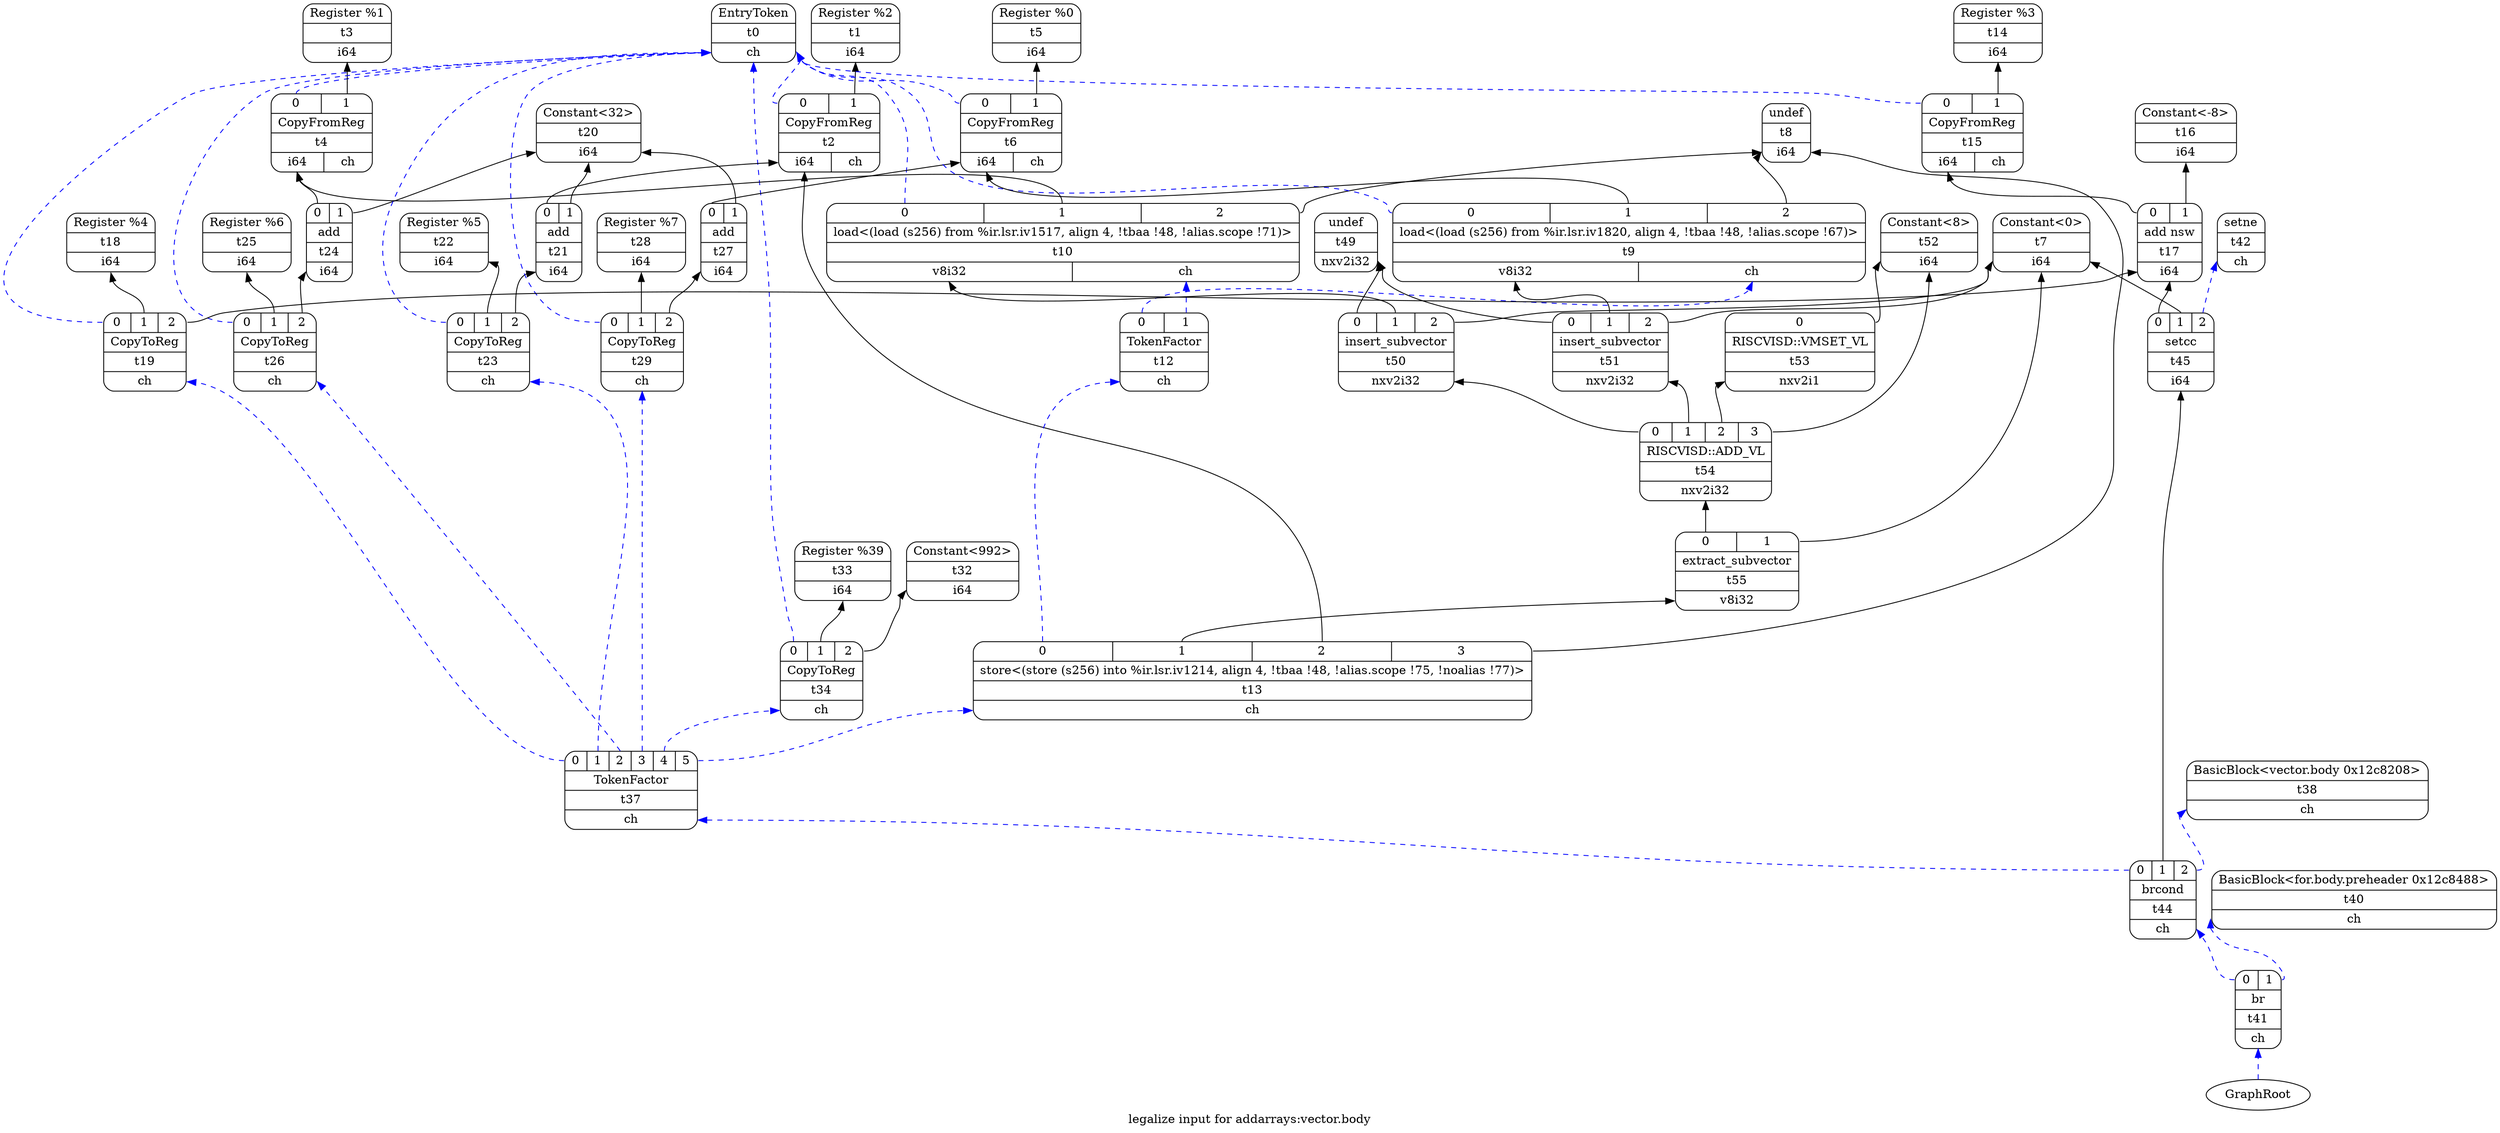 digraph "legalize input for addarrays:vector.body" {
	rankdir="BT";
	label="legalize input for addarrays:vector.body";

	Node0x11e2f68 [shape=record,shape=Mrecord,label="{EntryToken|t0|{<d0>ch}}"];
	Node0x129b260 [shape=record,shape=Mrecord,label="{Register %2|t1|{<d0>i64}}"];
	Node0x1297e50 [shape=record,shape=Mrecord,label="{Register %1|t3|{<d0>i64}}"];
	Node0x1297428 [shape=record,shape=Mrecord,label="{Register %0|t5|{<d0>i64}}"];
	Node0x128fae0 [shape=record,shape=Mrecord,label="{Constant\<0\>|t7|{<d0>i64}}"];
	Node0x129bef8 [shape=record,shape=Mrecord,label="{undef|t8|{<d0>i64}}"];
	Node0x12944f0 [shape=record,shape=Mrecord,label="{Register %3|t14|{<d0>i64}}"];
	Node0x1294968 [shape=record,shape=Mrecord,label="{Constant\<-8\>|t16|{<d0>i64}}"];
	Node0x12975c8 [shape=record,shape=Mrecord,label="{Register %4|t18|{<d0>i64}}"];
	Node0x129b190 [shape=record,shape=Mrecord,label="{Constant\<32\>|t20|{<d0>i64}}"];
	Node0x128f0b8 [shape=record,shape=Mrecord,label="{Register %5|t22|{<d0>i64}}"];
	Node0x128fb48 [shape=record,shape=Mrecord,label="{Register %6|t25|{<d0>i64}}"];
	Node0x128fce8 [shape=record,shape=Mrecord,label="{Register %7|t28|{<d0>i64}}"];
	Node0x128f940 [shape=record,shape=Mrecord,label="{Constant\<992\>|t32|{<d0>i64}}"];
	Node0x1297cb0 [shape=record,shape=Mrecord,label="{Register %39|t33|{<d0>i64}}"];
	Node0x128f050 [shape=record,shape=Mrecord,label="{BasicBlock\<vector.body 0x12c8208\>|t38|{<d0>ch}}"];
	Node0x1294c40 [shape=record,shape=Mrecord,label="{BasicBlock\<for.body.preheader 0x12c8488\>|t40|{<d0>ch}}"];
	Node0x1294d78 [shape=record,shape=Mrecord,label="{setne|t42|{<d0>ch}}"];
	Node0x12946f8 [shape=record,shape=Mrecord,label="{{<s0>0|<s1>1}|CopyFromReg|t2|{<d0>i64|<d1>ch}}"];
	Node0x12946f8:s0 -> Node0x11e2f68:d0[color=blue,style=dashed];
	Node0x12946f8:s1 -> Node0x129b260:d0;
	Node0x129b2c8 [shape=record,shape=Mrecord,label="{{<s0>0|<s1>1}|CopyFromReg|t4|{<d0>i64|<d1>ch}}"];
	Node0x129b2c8:s0 -> Node0x11e2f68:d0[color=blue,style=dashed];
	Node0x129b2c8:s1 -> Node0x1297e50:d0;
	Node0x1294e48 [shape=record,shape=Mrecord,label="{{<s0>0|<s1>1}|CopyFromReg|t6|{<d0>i64|<d1>ch}}"];
	Node0x1294e48:s0 -> Node0x11e2f68:d0[color=blue,style=dashed];
	Node0x1294e48:s1 -> Node0x1297428:d0;
	Node0x128ff58 [shape=record,shape=Mrecord,label="{{<s0>0|<s1>1}|CopyFromReg|t15|{<d0>i64|<d1>ch}}"];
	Node0x128ff58:s0 -> Node0x11e2f68:d0[color=blue,style=dashed];
	Node0x128ff58:s1 -> Node0x12944f0:d0;
	Node0x1295120 [shape=record,shape=Mrecord,label="{{<s0>0|<s1>1|<s2>2}|CopyToReg|t34|{<d0>ch}}"];
	Node0x1295120:s0 -> Node0x11e2f68:d0[color=blue,style=dashed];
	Node0x1295120:s1 -> Node0x1297cb0:d0;
	Node0x1295120:s2 -> Node0x128f940:d0;
	Node0x1294b70 [shape=record,shape=Mrecord,label="{{<s0>0|<s1>1}|add|t21|{<d0>i64}}"];
	Node0x1294b70:s0 -> Node0x12946f8:d0;
	Node0x1294b70:s1 -> Node0x129b190:d0;
	Node0x128fa10 [shape=record,shape=Mrecord,label="{{<s0>0|<s1>1}|add|t24|{<d0>i64}}"];
	Node0x128fa10:s0 -> Node0x129b2c8:d0;
	Node0x128fa10:s1 -> Node0x129b190:d0;
	Node0x128fd50 [shape=record,shape=Mrecord,label="{{<s0>0|<s1>1|<s2>2}|load\<(load (s256) from %ir.lsr.iv1517, align 4, !tbaa !48, !alias.scope !71)\>|t10|{<d0>v8i32|<d1>ch}}"];
	Node0x128fd50:s0 -> Node0x11e2f68:d0[color=blue,style=dashed];
	Node0x128fd50:s1 -> Node0x129b2c8:d0;
	Node0x128fd50:s2 -> Node0x129bef8:d0;
	Node0x128f738 [shape=record,shape=Mrecord,label="{{<s0>0|<s1>1}|add|t27|{<d0>i64}}"];
	Node0x128f738:s0 -> Node0x1294e48:d0;
	Node0x128f738:s1 -> Node0x129b190:d0;
	Node0x129b538 [shape=record,shape=Mrecord,label="{{<s0>0|<s1>1|<s2>2}|load\<(load (s256) from %ir.lsr.iv1820, align 4, !tbaa !48, !alias.scope !67)\>|t9|{<d0>v8i32|<d1>ch}}"];
	Node0x129b538:s0 -> Node0x11e2f68:d0[color=blue,style=dashed];
	Node0x129b538:s1 -> Node0x1294e48:d0;
	Node0x129b538:s2 -> Node0x129bef8:d0;
	Node0x1294fe8 [shape=record,shape=Mrecord,label="{{<s0>0|<s1>1}|add nsw|t17|{<d0>i64}}"];
	Node0x1294fe8:s0 -> Node0x128ff58:d0;
	Node0x1294fe8:s1 -> Node0x1294968:d0;
	Node0x128fe20 [shape=record,shape=Mrecord,label="{{<s0>0|<s1>1|<s2>2}|CopyToReg|t23|{<d0>ch}}"];
	Node0x128fe20:s0 -> Node0x11e2f68:d0[color=blue,style=dashed];
	Node0x128fe20:s1 -> Node0x128f0b8:d0;
	Node0x128fe20:s2 -> Node0x1294b70:d0;
	Node0x128f258 [shape=record,shape=Mrecord,label="{{<s0>0|<s1>1|<s2>2}|CopyToReg|t26|{<d0>ch}}"];
	Node0x128f258:s0 -> Node0x11e2f68:d0[color=blue,style=dashed];
	Node0x128f258:s1 -> Node0x128fb48:d0;
	Node0x128f258:s2 -> Node0x128fa10:d0;
	Node0x128f1f0 [shape=record,shape=Mrecord,label="{{<s0>0|<s1>1|<s2>2}|CopyToReg|t29|{<d0>ch}}"];
	Node0x128f1f0:s0 -> Node0x11e2f68:d0[color=blue,style=dashed];
	Node0x128f1f0:s1 -> Node0x128fce8:d0;
	Node0x128f1f0:s2 -> Node0x128f738:d0;
	Node0x128fef0 [shape=record,shape=Mrecord,label="{{<s0>0|<s1>1}|TokenFactor|t12|{<d0>ch}}"];
	Node0x128fef0:s0 -> Node0x129b538:d1[color=blue,style=dashed];
	Node0x128fef0:s1 -> Node0x128fd50:d1[color=blue,style=dashed];
	Node0x12978a0 [shape=record,shape=Mrecord,label="{{<s0>0|<s1>1|<s2>2}|setcc|t45|{<d0>i64}}"];
	Node0x12978a0:s0 -> Node0x1294fe8:d0;
	Node0x12978a0:s1 -> Node0x128fae0:d0;
	Node0x12978a0:s2 -> Node0x1294d78:d0[color=blue,style=dashed];
	Node0x128fc18 [shape=record,shape=Mrecord,label="{{<s0>0|<s1>1|<s2>2}|CopyToReg|t19|{<d0>ch}}"];
	Node0x128fc18:s0 -> Node0x11e2f68:d0[color=blue,style=dashed];
	Node0x128fc18:s1 -> Node0x12975c8:d0;
	Node0x128fc18:s2 -> Node0x1294fe8:d0;
	Node0x129b6d8 [shape=record,shape=Mrecord,label="{{<s0>0|<s1>1|<s2>2|<s3>3}|store\<(store (s256) into %ir.lsr.iv1214, align 4, !tbaa !48, !alias.scope !75, !noalias !77)\>|t13|{<d0>ch}}"];
	Node0x129b6d8:s0 -> Node0x128fef0:d0[color=blue,style=dashed];
	Node0x129b6d8:s1 -> Node0x12970e8:d0;
	Node0x129b6d8:s2 -> Node0x12946f8:d0;
	Node0x129b6d8:s3 -> Node0x129bef8:d0;
	Node0x1294830 [shape=record,shape=Mrecord,label="{{<s0>0|<s1>1|<s2>2|<s3>3|<s4>4|<s5>5}|TokenFactor|t37|{<d0>ch}}"];
	Node0x1294830:s0 -> Node0x128fc18:d0[color=blue,style=dashed];
	Node0x1294830:s1 -> Node0x128fe20:d0[color=blue,style=dashed];
	Node0x1294830:s2 -> Node0x128f258:d0[color=blue,style=dashed];
	Node0x1294830:s3 -> Node0x128f1f0:d0[color=blue,style=dashed];
	Node0x1294830:s4 -> Node0x1295120:d0[color=blue,style=dashed];
	Node0x1294830:s5 -> Node0x129b6d8:d0[color=blue,style=dashed];
	Node0x1297358 [shape=record,shape=Mrecord,label="{{<s0>0|<s1>1|<s2>2}|brcond|t44|{<d0>ch}}"];
	Node0x1297358:s0 -> Node0x1294830:d0[color=blue,style=dashed];
	Node0x1297358:s1 -> Node0x12978a0:d0;
	Node0x1297358:s2 -> Node0x128f050:d0[color=blue,style=dashed];
	Node0x12971b8 [shape=record,shape=Mrecord,label="{{<s0>0|<s1>1}|br|t41|{<d0>ch}}"];
	Node0x12971b8:s0 -> Node0x1297358:d0[color=blue,style=dashed];
	Node0x12971b8:s1 -> Node0x1294c40:d0[color=blue,style=dashed];
	Node0x129bd58 [shape=record,shape=Mrecord,label="{undef|t49|{<d0>nxv2i32}}"];
	Node0x129bae8 [shape=record,shape=Mrecord,label="{{<s0>0|<s1>1|<s2>2}|insert_subvector|t50|{<d0>nxv2i32}}"];
	Node0x129bae8:s0 -> Node0x129bd58:d0;
	Node0x129bae8:s1 -> Node0x128fd50:d0;
	Node0x129bae8:s2 -> Node0x128fae0:d0;
	Node0x129e1b0 [shape=record,shape=Mrecord,label="{{<s0>0|<s1>1|<s2>2}|insert_subvector|t51|{<d0>nxv2i32}}"];
	Node0x129e1b0:s0 -> Node0x129bd58:d0;
	Node0x129e1b0:s1 -> Node0x129b538:d0;
	Node0x129e1b0:s2 -> Node0x128fae0:d0;
	Node0x1297a40 [shape=record,shape=Mrecord,label="{Constant\<8\>|t52|{<d0>i64}}"];
	Node0x1294628 [shape=record,shape=Mrecord,label="{{<s0>0}|RISCVISD::VMSET_VL|t53|{<d0>nxv2i1}}"];
	Node0x1294628:s0 -> Node0x1297a40:d0;
	Node0x129bdc0 [shape=record,shape=Mrecord,label="{{<s0>0|<s1>1|<s2>2|<s3>3}|RISCVISD::ADD_VL|t54|{<d0>nxv2i32}}"];
	Node0x129bdc0:s0 -> Node0x129bae8:d0;
	Node0x129bdc0:s1 -> Node0x129e1b0:d0;
	Node0x129bdc0:s2 -> Node0x1294628:d0;
	Node0x129bdc0:s3 -> Node0x1297a40:d0;
	Node0x12970e8 [shape=record,shape=Mrecord,label="{{<s0>0|<s1>1}|extract_subvector|t55|{<d0>v8i32}}"];
	Node0x12970e8:s0 -> Node0x129bdc0:d0;
	Node0x12970e8:s1 -> Node0x128fae0:d0;
	Node0x0[ plaintext=circle, label ="GraphRoot"];
	Node0x0 -> Node0x12971b8:d0[color=blue,style=dashed];
}
